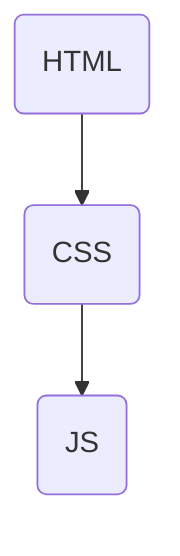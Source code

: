 flowchart TD
%% Nodes
    html("HTML")
    css("CSS")
    js("JS")
    
%% Edge connections between nodes
    html --> css --> js
%% Individual node styling. Try the visual editor toolbar for easier styling!
    
%% You can add notes with two "%" signs in a row!